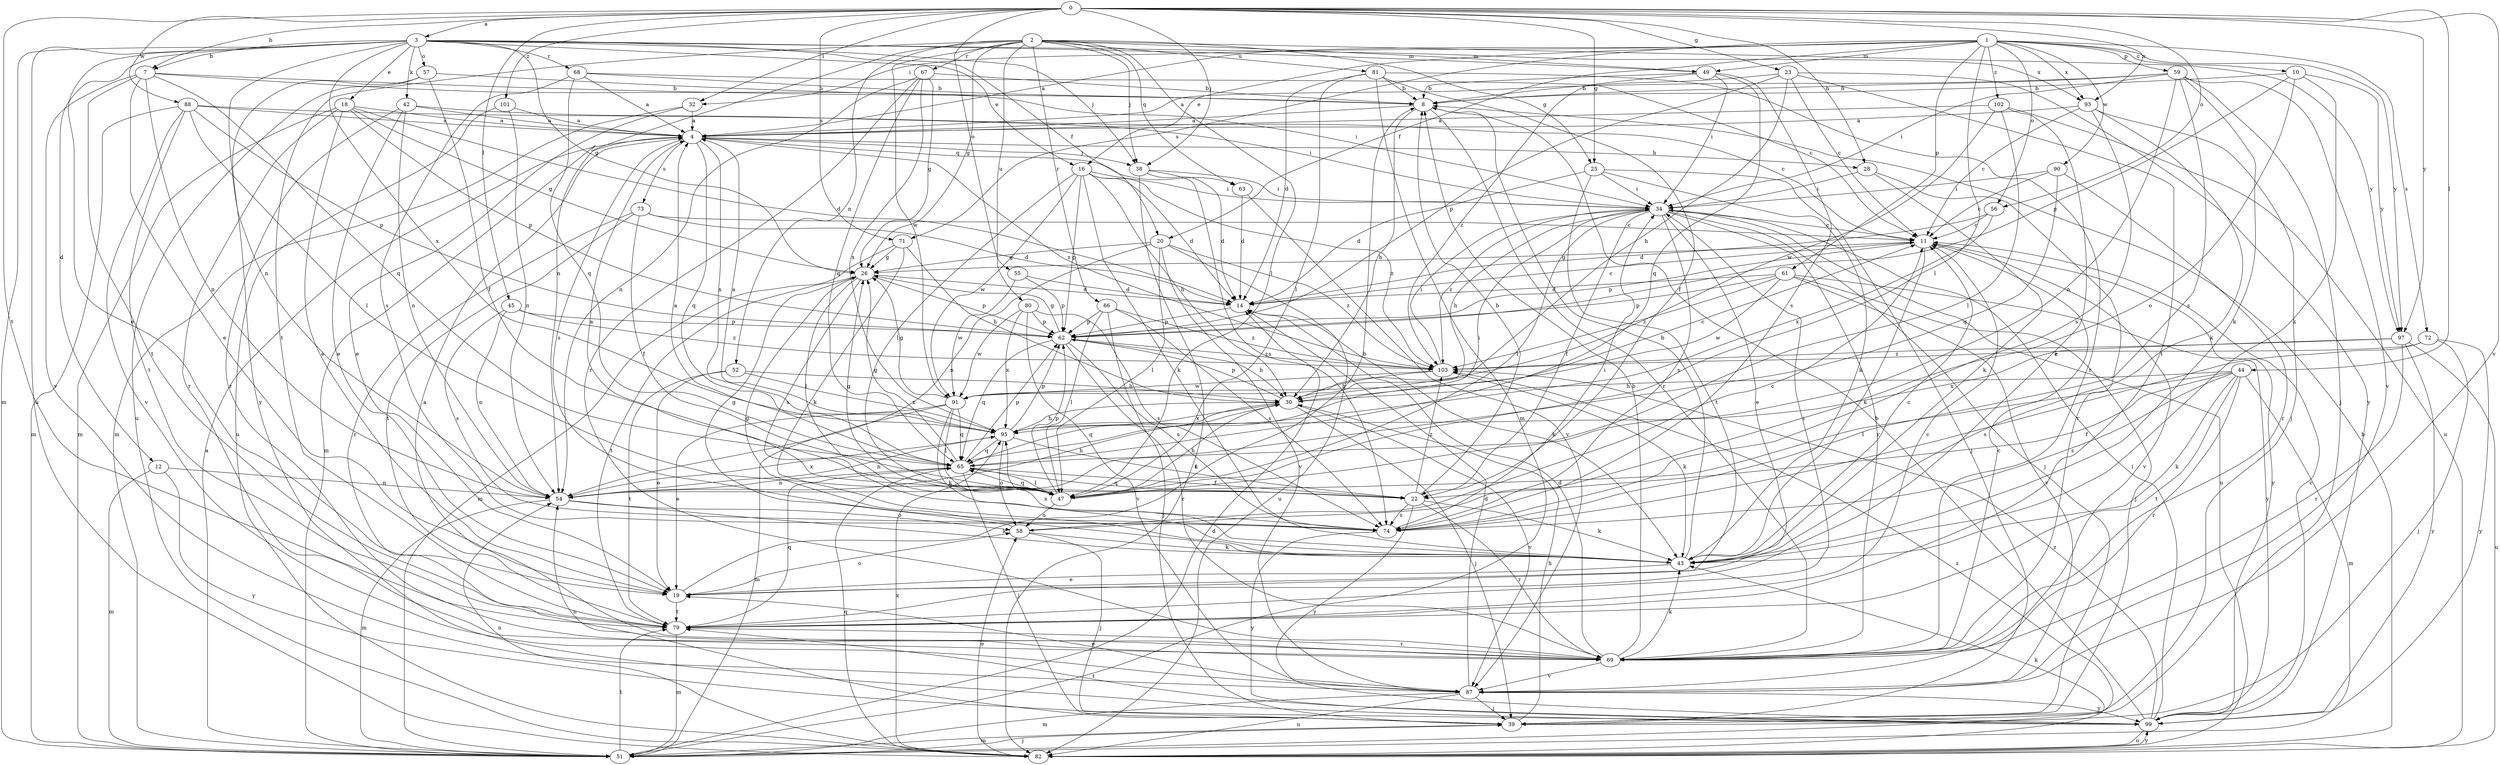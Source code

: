 strict digraph  {
0;
1;
2;
3;
4;
7;
8;
10;
11;
12;
14;
16;
18;
19;
20;
22;
23;
25;
26;
28;
30;
32;
34;
38;
39;
42;
43;
44;
45;
47;
49;
51;
52;
54;
55;
56;
57;
58;
59;
61;
62;
63;
65;
66;
67;
68;
69;
71;
72;
73;
74;
79;
80;
81;
82;
87;
88;
90;
91;
93;
95;
97;
99;
101;
102;
103;
0 -> 3  [label=a];
0 -> 7  [label=b];
0 -> 23  [label=g];
0 -> 25  [label=g];
0 -> 28  [label=h];
0 -> 32  [label=i];
0 -> 38  [label=j];
0 -> 44  [label=l];
0 -> 45  [label=l];
0 -> 55  [label=o];
0 -> 56  [label=o];
0 -> 71  [label=s];
0 -> 79  [label=t];
0 -> 87  [label=v];
0 -> 88  [label=w];
0 -> 93  [label=x];
0 -> 97  [label=y];
0 -> 101  [label=z];
1 -> 4  [label=a];
1 -> 10  [label=c];
1 -> 16  [label=e];
1 -> 20  [label=f];
1 -> 32  [label=i];
1 -> 47  [label=l];
1 -> 49  [label=m];
1 -> 56  [label=o];
1 -> 59  [label=p];
1 -> 61  [label=p];
1 -> 71  [label=s];
1 -> 72  [label=s];
1 -> 90  [label=w];
1 -> 93  [label=x];
1 -> 97  [label=y];
1 -> 102  [label=z];
2 -> 25  [label=g];
2 -> 26  [label=g];
2 -> 38  [label=j];
2 -> 47  [label=l];
2 -> 49  [label=m];
2 -> 52  [label=n];
2 -> 54  [label=n];
2 -> 63  [label=q];
2 -> 66  [label=r];
2 -> 67  [label=r];
2 -> 79  [label=t];
2 -> 80  [label=u];
2 -> 81  [label=u];
2 -> 91  [label=w];
2 -> 97  [label=y];
3 -> 7  [label=b];
3 -> 12  [label=d];
3 -> 16  [label=e];
3 -> 18  [label=e];
3 -> 19  [label=e];
3 -> 20  [label=f];
3 -> 26  [label=g];
3 -> 38  [label=j];
3 -> 42  [label=k];
3 -> 49  [label=m];
3 -> 51  [label=m];
3 -> 54  [label=n];
3 -> 57  [label=o];
3 -> 68  [label=r];
3 -> 82  [label=u];
3 -> 93  [label=x];
3 -> 95  [label=x];
4 -> 28  [label=h];
4 -> 38  [label=j];
4 -> 51  [label=m];
4 -> 63  [label=q];
4 -> 65  [label=q];
4 -> 73  [label=s];
4 -> 74  [label=s];
4 -> 95  [label=x];
4 -> 103  [label=z];
7 -> 8  [label=b];
7 -> 19  [label=e];
7 -> 34  [label=i];
7 -> 54  [label=n];
7 -> 65  [label=q];
7 -> 79  [label=t];
7 -> 87  [label=v];
8 -> 4  [label=a];
8 -> 30  [label=h];
8 -> 69  [label=r];
10 -> 8  [label=b];
10 -> 43  [label=k];
10 -> 58  [label=o];
10 -> 62  [label=p];
10 -> 97  [label=y];
11 -> 26  [label=g];
11 -> 43  [label=k];
11 -> 62  [label=p];
11 -> 87  [label=v];
11 -> 99  [label=y];
12 -> 51  [label=m];
12 -> 54  [label=n];
12 -> 99  [label=y];
14 -> 11  [label=c];
14 -> 43  [label=k];
14 -> 62  [label=p];
16 -> 14  [label=d];
16 -> 30  [label=h];
16 -> 34  [label=i];
16 -> 43  [label=k];
16 -> 47  [label=l];
16 -> 62  [label=p];
16 -> 91  [label=w];
16 -> 103  [label=z];
18 -> 4  [label=a];
18 -> 14  [label=d];
18 -> 19  [label=e];
18 -> 26  [label=g];
18 -> 51  [label=m];
18 -> 62  [label=p];
18 -> 69  [label=r];
19 -> 8  [label=b];
19 -> 58  [label=o];
19 -> 79  [label=t];
20 -> 26  [label=g];
20 -> 47  [label=l];
20 -> 54  [label=n];
20 -> 82  [label=u];
20 -> 87  [label=v];
20 -> 103  [label=z];
22 -> 8  [label=b];
22 -> 43  [label=k];
22 -> 65  [label=q];
22 -> 69  [label=r];
22 -> 74  [label=s];
22 -> 99  [label=y];
22 -> 103  [label=z];
23 -> 8  [label=b];
23 -> 11  [label=c];
23 -> 30  [label=h];
23 -> 62  [label=p];
23 -> 79  [label=t];
23 -> 99  [label=y];
25 -> 14  [label=d];
25 -> 34  [label=i];
25 -> 39  [label=j];
25 -> 43  [label=k];
25 -> 79  [label=t];
26 -> 14  [label=d];
26 -> 47  [label=l];
26 -> 62  [label=p];
26 -> 74  [label=s];
26 -> 79  [label=t];
28 -> 34  [label=i];
28 -> 43  [label=k];
28 -> 69  [label=r];
30 -> 11  [label=c];
30 -> 39  [label=j];
30 -> 62  [label=p];
30 -> 65  [label=q];
30 -> 87  [label=v];
30 -> 95  [label=x];
32 -> 4  [label=a];
32 -> 19  [label=e];
32 -> 51  [label=m];
34 -> 11  [label=c];
34 -> 19  [label=e];
34 -> 22  [label=f];
34 -> 30  [label=h];
34 -> 39  [label=j];
34 -> 47  [label=l];
34 -> 69  [label=r];
34 -> 74  [label=s];
34 -> 82  [label=u];
34 -> 103  [label=z];
38 -> 14  [label=d];
38 -> 34  [label=i];
38 -> 74  [label=s];
38 -> 82  [label=u];
39 -> 30  [label=h];
39 -> 51  [label=m];
39 -> 54  [label=n];
42 -> 4  [label=a];
42 -> 19  [label=e];
42 -> 34  [label=i];
42 -> 54  [label=n];
42 -> 69  [label=r];
43 -> 8  [label=b];
43 -> 11  [label=c];
43 -> 19  [label=e];
43 -> 26  [label=g];
43 -> 95  [label=x];
44 -> 22  [label=f];
44 -> 30  [label=h];
44 -> 43  [label=k];
44 -> 47  [label=l];
44 -> 51  [label=m];
44 -> 69  [label=r];
44 -> 74  [label=s];
44 -> 79  [label=t];
45 -> 54  [label=n];
45 -> 62  [label=p];
45 -> 74  [label=s];
45 -> 103  [label=z];
47 -> 4  [label=a];
47 -> 26  [label=g];
47 -> 30  [label=h];
47 -> 58  [label=o];
47 -> 62  [label=p];
47 -> 65  [label=q];
49 -> 8  [label=b];
49 -> 34  [label=i];
49 -> 65  [label=q];
49 -> 74  [label=s];
49 -> 103  [label=z];
51 -> 4  [label=a];
51 -> 14  [label=d];
51 -> 39  [label=j];
51 -> 79  [label=t];
51 -> 103  [label=z];
52 -> 19  [label=e];
52 -> 30  [label=h];
52 -> 79  [label=t];
52 -> 95  [label=x];
54 -> 30  [label=h];
54 -> 43  [label=k];
54 -> 51  [label=m];
54 -> 58  [label=o];
54 -> 95  [label=x];
55 -> 14  [label=d];
55 -> 62  [label=p];
55 -> 91  [label=w];
56 -> 11  [label=c];
56 -> 14  [label=d];
56 -> 95  [label=x];
57 -> 8  [label=b];
57 -> 22  [label=f];
57 -> 82  [label=u];
57 -> 99  [label=y];
58 -> 11  [label=c];
58 -> 26  [label=g];
58 -> 39  [label=j];
58 -> 43  [label=k];
59 -> 4  [label=a];
59 -> 8  [label=b];
59 -> 34  [label=i];
59 -> 39  [label=j];
59 -> 43  [label=k];
59 -> 54  [label=n];
59 -> 74  [label=s];
59 -> 87  [label=v];
61 -> 14  [label=d];
61 -> 39  [label=j];
61 -> 62  [label=p];
61 -> 87  [label=v];
61 -> 91  [label=w];
61 -> 99  [label=y];
61 -> 103  [label=z];
62 -> 26  [label=g];
62 -> 30  [label=h];
62 -> 65  [label=q];
62 -> 69  [label=r];
62 -> 74  [label=s];
62 -> 103  [label=z];
63 -> 14  [label=d];
63 -> 87  [label=v];
65 -> 4  [label=a];
65 -> 22  [label=f];
65 -> 26  [label=g];
65 -> 34  [label=i];
65 -> 39  [label=j];
65 -> 47  [label=l];
65 -> 54  [label=n];
65 -> 62  [label=p];
66 -> 39  [label=j];
66 -> 47  [label=l];
66 -> 62  [label=p];
66 -> 74  [label=s];
66 -> 103  [label=z];
67 -> 8  [label=b];
67 -> 26  [label=g];
67 -> 54  [label=n];
67 -> 65  [label=q];
67 -> 69  [label=r];
67 -> 95  [label=x];
68 -> 4  [label=a];
68 -> 8  [label=b];
68 -> 11  [label=c];
68 -> 65  [label=q];
68 -> 74  [label=s];
69 -> 4  [label=a];
69 -> 8  [label=b];
69 -> 11  [label=c];
69 -> 14  [label=d];
69 -> 43  [label=k];
69 -> 87  [label=v];
71 -> 26  [label=g];
71 -> 30  [label=h];
71 -> 43  [label=k];
71 -> 51  [label=m];
72 -> 39  [label=j];
72 -> 74  [label=s];
72 -> 99  [label=y];
72 -> 103  [label=z];
73 -> 11  [label=c];
73 -> 14  [label=d];
73 -> 22  [label=f];
73 -> 69  [label=r];
73 -> 79  [label=t];
74 -> 34  [label=i];
74 -> 99  [label=y];
79 -> 11  [label=c];
79 -> 34  [label=i];
79 -> 51  [label=m];
79 -> 65  [label=q];
79 -> 69  [label=r];
80 -> 62  [label=p];
80 -> 74  [label=s];
80 -> 87  [label=v];
80 -> 91  [label=w];
80 -> 95  [label=x];
81 -> 8  [label=b];
81 -> 14  [label=d];
81 -> 22  [label=f];
81 -> 47  [label=l];
81 -> 51  [label=m];
81 -> 69  [label=r];
82 -> 8  [label=b];
82 -> 43  [label=k];
82 -> 54  [label=n];
82 -> 58  [label=o];
82 -> 65  [label=q];
82 -> 95  [label=x];
82 -> 99  [label=y];
87 -> 14  [label=d];
87 -> 19  [label=e];
87 -> 39  [label=j];
87 -> 51  [label=m];
87 -> 82  [label=u];
87 -> 99  [label=y];
88 -> 4  [label=a];
88 -> 11  [label=c];
88 -> 47  [label=l];
88 -> 51  [label=m];
88 -> 62  [label=p];
88 -> 79  [label=t];
88 -> 87  [label=v];
90 -> 11  [label=c];
90 -> 34  [label=i];
90 -> 65  [label=q];
90 -> 69  [label=r];
91 -> 19  [label=e];
91 -> 26  [label=g];
91 -> 43  [label=k];
91 -> 47  [label=l];
91 -> 51  [label=m];
91 -> 65  [label=q];
93 -> 4  [label=a];
93 -> 11  [label=c];
93 -> 39  [label=j];
93 -> 43  [label=k];
93 -> 74  [label=s];
95 -> 4  [label=a];
95 -> 22  [label=f];
95 -> 30  [label=h];
95 -> 54  [label=n];
95 -> 58  [label=o];
95 -> 62  [label=p];
95 -> 65  [label=q];
97 -> 69  [label=r];
97 -> 82  [label=u];
97 -> 95  [label=x];
97 -> 99  [label=y];
97 -> 103  [label=z];
99 -> 8  [label=b];
99 -> 11  [label=c];
99 -> 34  [label=i];
99 -> 79  [label=t];
99 -> 82  [label=u];
99 -> 103  [label=z];
101 -> 4  [label=a];
101 -> 54  [label=n];
101 -> 82  [label=u];
102 -> 4  [label=a];
102 -> 19  [label=e];
102 -> 47  [label=l];
102 -> 82  [label=u];
102 -> 91  [label=w];
103 -> 30  [label=h];
103 -> 34  [label=i];
103 -> 43  [label=k];
103 -> 91  [label=w];
}
